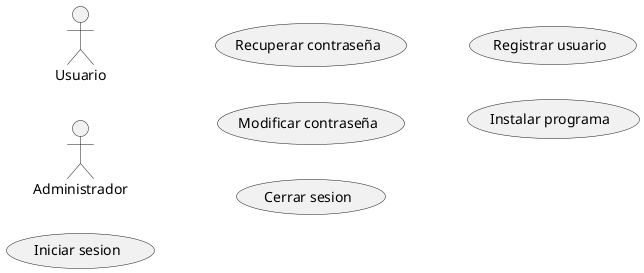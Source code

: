 @startuml
left to right direction
:Usuario:
:Administrador:

(Iniciar sesion)
(Recuperar contraseña)
(Modificar contraseña)
(Cerrar sesion)
(Registrar usuario)
(Instalar programa)
@enduml